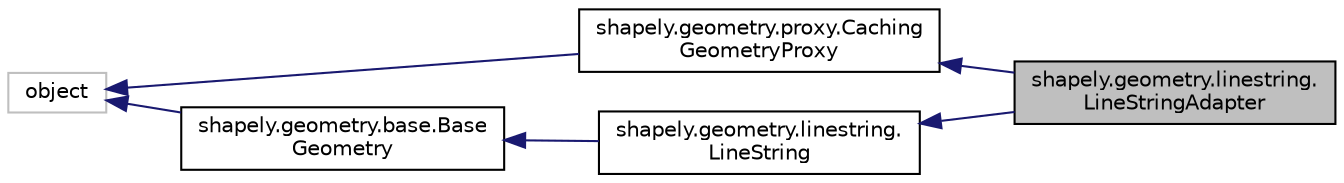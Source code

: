 digraph "shapely.geometry.linestring.LineStringAdapter"
{
 // LATEX_PDF_SIZE
  edge [fontname="Helvetica",fontsize="10",labelfontname="Helvetica",labelfontsize="10"];
  node [fontname="Helvetica",fontsize="10",shape=record];
  rankdir="LR";
  Node1 [label="shapely.geometry.linestring.\lLineStringAdapter",height=0.2,width=0.4,color="black", fillcolor="grey75", style="filled", fontcolor="black",tooltip=" "];
  Node2 -> Node1 [dir="back",color="midnightblue",fontsize="10",style="solid"];
  Node2 [label="shapely.geometry.proxy.Caching\lGeometryProxy",height=0.2,width=0.4,color="black", fillcolor="white", style="filled",URL="$classshapely_1_1geometry_1_1proxy_1_1_caching_geometry_proxy.html",tooltip=" "];
  Node3 -> Node2 [dir="back",color="midnightblue",fontsize="10",style="solid"];
  Node3 [label="object",height=0.2,width=0.4,color="grey75", fillcolor="white", style="filled",tooltip=" "];
  Node4 -> Node1 [dir="back",color="midnightblue",fontsize="10",style="solid"];
  Node4 [label="shapely.geometry.linestring.\lLineString",height=0.2,width=0.4,color="black", fillcolor="white", style="filled",URL="$classshapely_1_1geometry_1_1linestring_1_1_line_string.html",tooltip=" "];
  Node5 -> Node4 [dir="back",color="midnightblue",fontsize="10",style="solid"];
  Node5 [label="shapely.geometry.base.Base\lGeometry",height=0.2,width=0.4,color="black", fillcolor="white", style="filled",URL="$classshapely_1_1geometry_1_1base_1_1_base_geometry.html",tooltip=" "];
  Node3 -> Node5 [dir="back",color="midnightblue",fontsize="10",style="solid"];
}
